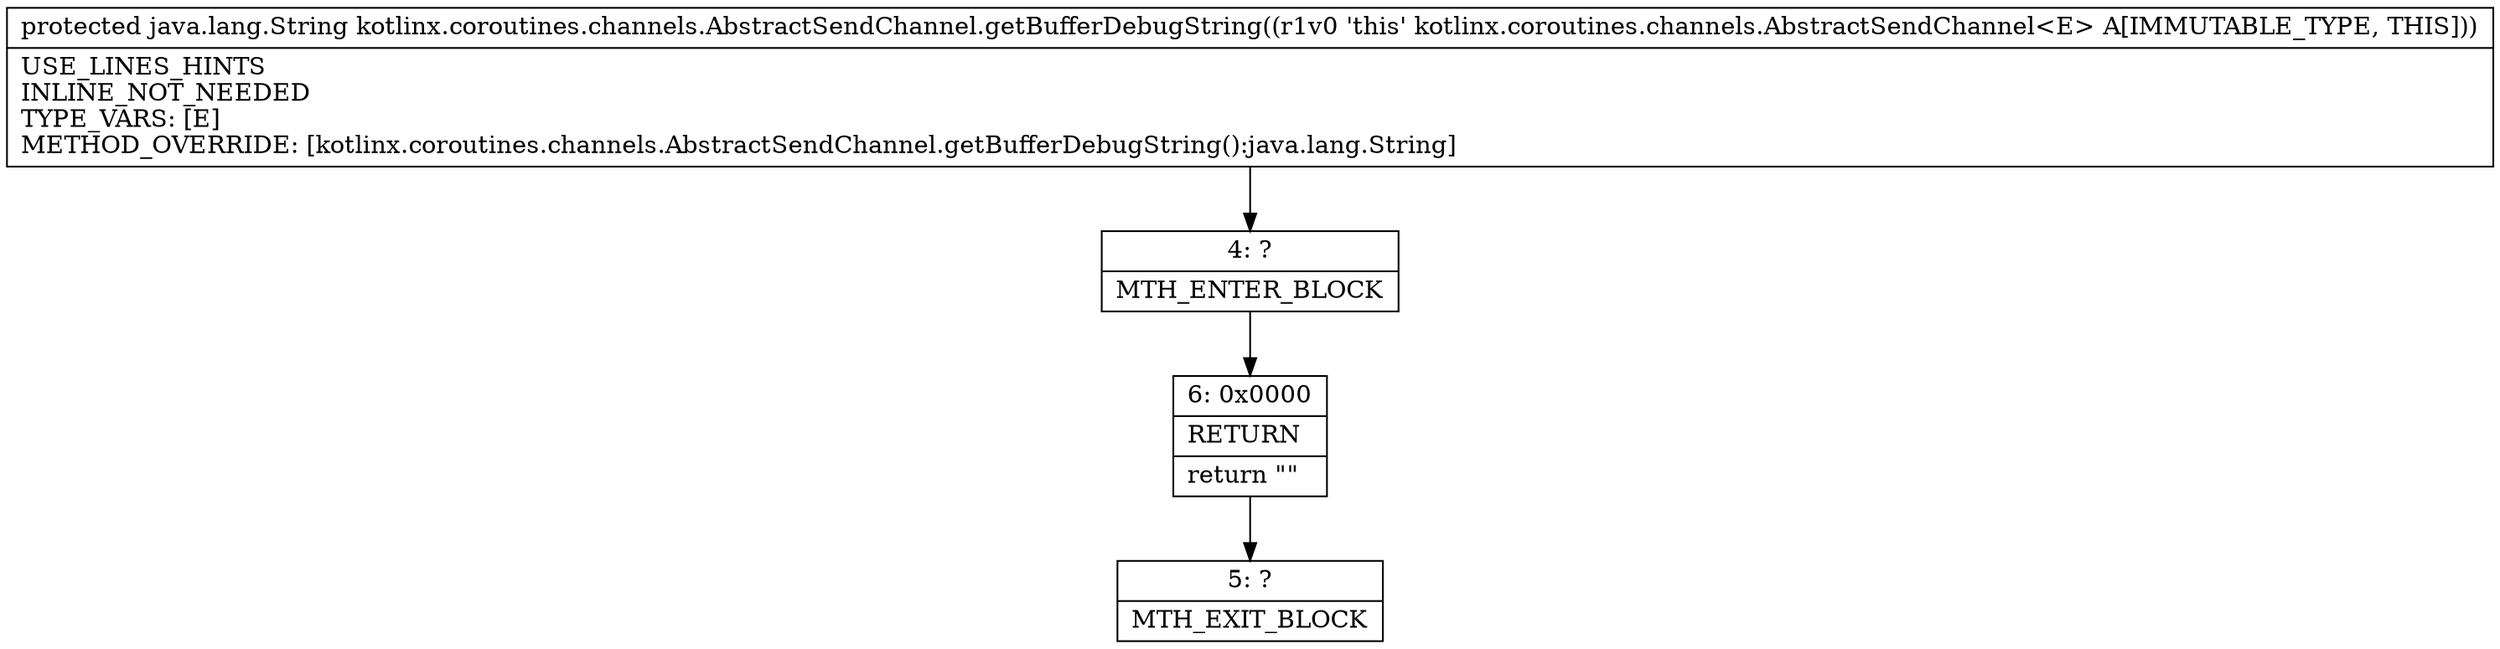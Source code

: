 digraph "CFG forkotlinx.coroutines.channels.AbstractSendChannel.getBufferDebugString()Ljava\/lang\/String;" {
Node_4 [shape=record,label="{4\:\ ?|MTH_ENTER_BLOCK\l}"];
Node_6 [shape=record,label="{6\:\ 0x0000|RETURN\l|return \"\"\l}"];
Node_5 [shape=record,label="{5\:\ ?|MTH_EXIT_BLOCK\l}"];
MethodNode[shape=record,label="{protected java.lang.String kotlinx.coroutines.channels.AbstractSendChannel.getBufferDebugString((r1v0 'this' kotlinx.coroutines.channels.AbstractSendChannel\<E\> A[IMMUTABLE_TYPE, THIS]))  | USE_LINES_HINTS\lINLINE_NOT_NEEDED\lTYPE_VARS: [E]\lMETHOD_OVERRIDE: [kotlinx.coroutines.channels.AbstractSendChannel.getBufferDebugString():java.lang.String]\l}"];
MethodNode -> Node_4;Node_4 -> Node_6;
Node_6 -> Node_5;
}

